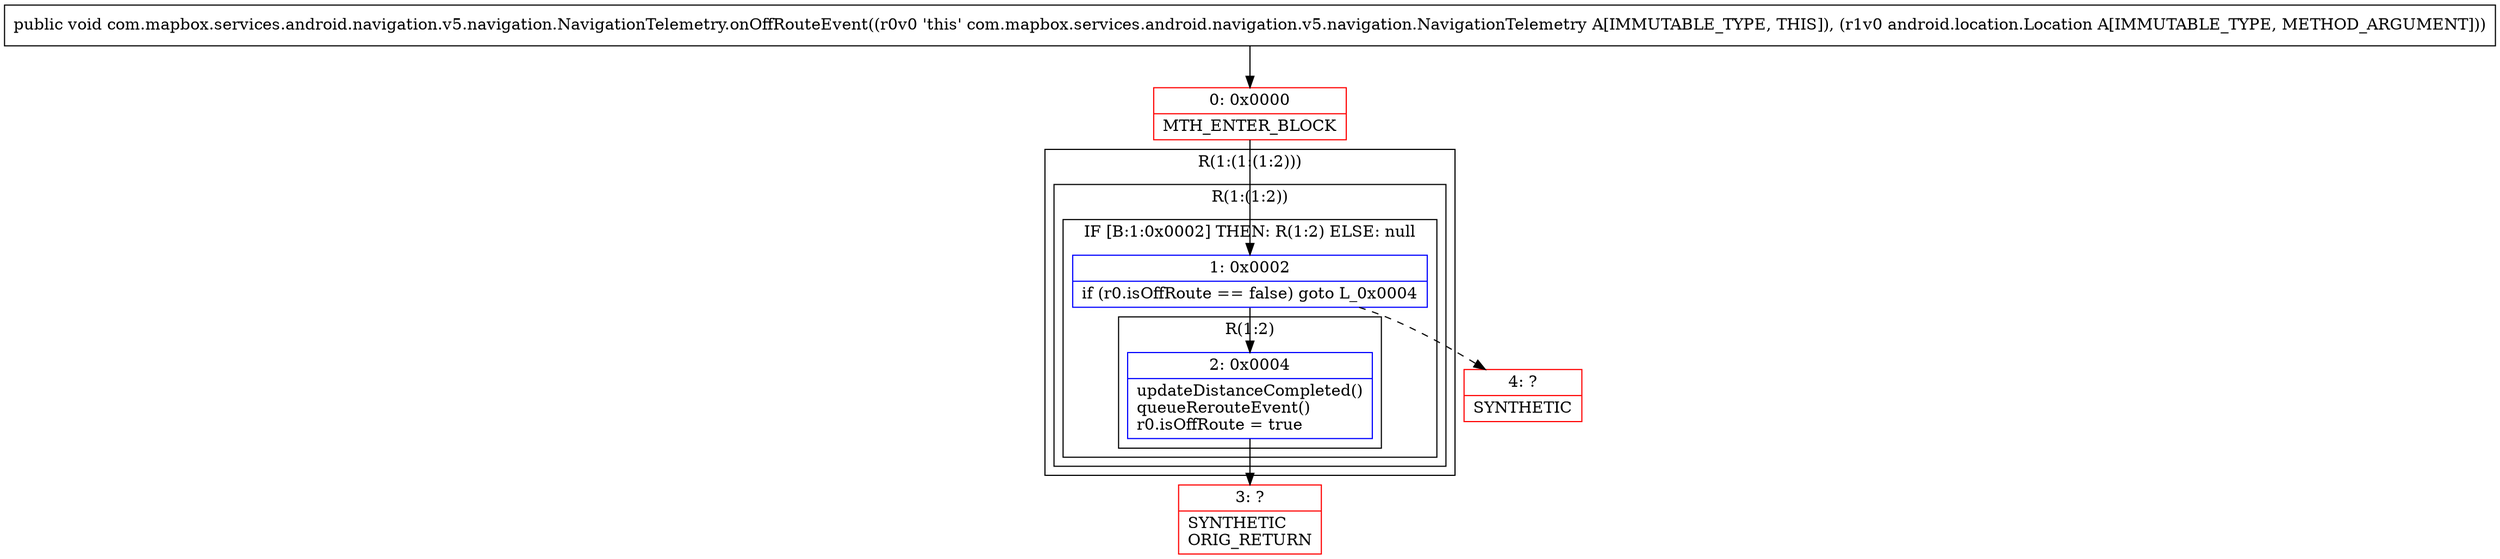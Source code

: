 digraph "CFG forcom.mapbox.services.android.navigation.v5.navigation.NavigationTelemetry.onOffRouteEvent(Landroid\/location\/Location;)V" {
subgraph cluster_Region_1118363690 {
label = "R(1:(1:(1:2)))";
node [shape=record,color=blue];
subgraph cluster_Region_2115289471 {
label = "R(1:(1:2))";
node [shape=record,color=blue];
subgraph cluster_IfRegion_1532808706 {
label = "IF [B:1:0x0002] THEN: R(1:2) ELSE: null";
node [shape=record,color=blue];
Node_1 [shape=record,label="{1\:\ 0x0002|if (r0.isOffRoute == false) goto L_0x0004\l}"];
subgraph cluster_Region_189867567 {
label = "R(1:2)";
node [shape=record,color=blue];
Node_2 [shape=record,label="{2\:\ 0x0004|updateDistanceCompleted()\lqueueRerouteEvent()\lr0.isOffRoute = true\l}"];
}
}
}
}
Node_0 [shape=record,color=red,label="{0\:\ 0x0000|MTH_ENTER_BLOCK\l}"];
Node_3 [shape=record,color=red,label="{3\:\ ?|SYNTHETIC\lORIG_RETURN\l}"];
Node_4 [shape=record,color=red,label="{4\:\ ?|SYNTHETIC\l}"];
MethodNode[shape=record,label="{public void com.mapbox.services.android.navigation.v5.navigation.NavigationTelemetry.onOffRouteEvent((r0v0 'this' com.mapbox.services.android.navigation.v5.navigation.NavigationTelemetry A[IMMUTABLE_TYPE, THIS]), (r1v0 android.location.Location A[IMMUTABLE_TYPE, METHOD_ARGUMENT])) }"];
MethodNode -> Node_0;
Node_1 -> Node_2;
Node_1 -> Node_4[style=dashed];
Node_2 -> Node_3;
Node_0 -> Node_1;
}

